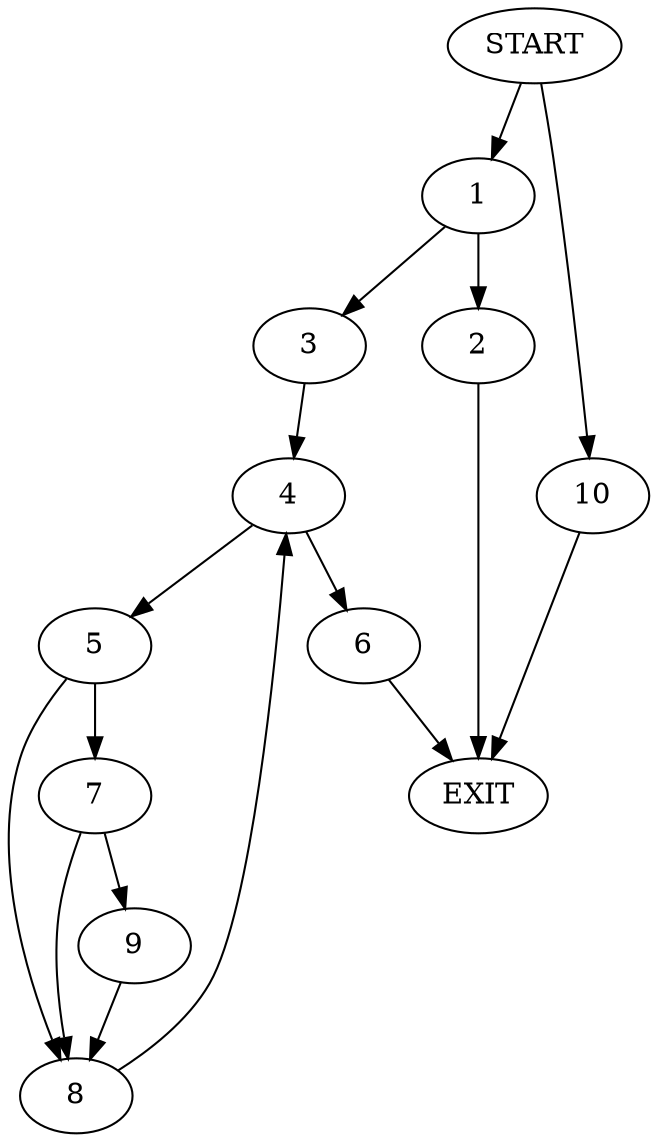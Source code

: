 digraph {
0 [label="START"]
11 [label="EXIT"]
0 -> 1
1 -> 2
1 -> 3
3 -> 4
2 -> 11
4 -> 5
4 -> 6
5 -> 7
5 -> 8
6 -> 11
7 -> 8
7 -> 9
8 -> 4
9 -> 8
0 -> 10
10 -> 11
}
